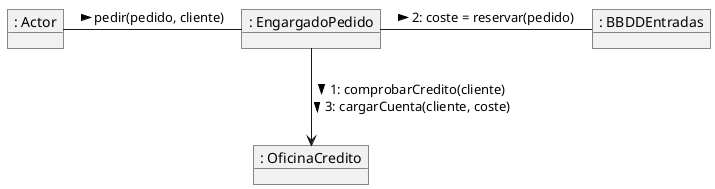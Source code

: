 @startuml "diagramaColaboracion"

object ": Actor" as user
object ": EngargadoPedido" as engargadoPedido
object ": BBDDEntradas" as bbdd
object ": OficinaCredito" as oficinaCredito

user -r- engargadoPedido: pedir(pedido, cliente) >

engargadoPedido -r- bbdd: 2: coste = reservar(pedido) >

engargadoPedido -d-> oficinaCredito: >  1: comprobarCredito(cliente) \n 3: cargarCuenta(cliente, coste) >

@enduml
